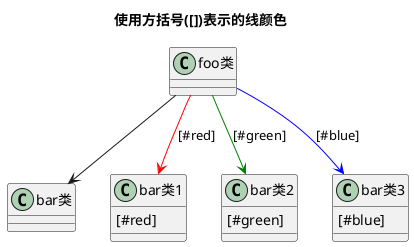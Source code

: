 @startuml
title 使用方括号([])表示的线颜色
class foo类
class bar类
bar类1 : [#red]
bar类2 : [#green]
bar类3 : [#blue]

foo类 --> bar类
foo类 -[#red]-> bar类1     : [#red]
foo类 -[#green]-> bar类2   : [#green]
foo类 -[#blue]-> bar类3    : [#blue]
'foo类 -[#blue;#yellow;#green]-> bar类4


newpage
class foo类
foo类 --> bar类 : 默认
foo类 --> bar类1 #line:red;line.bold;text:red  : 红色粗线
foo类 --> bar类2 #green;line.dashed;text:green : 绿色断线
foo类 --> bar类3 #blue;line.dotted;text:blue   : 蓝色点线

newpage

abstract   抽象类
annotation 注解     #pink ##[bold]red
class      类      #palegreen ##[dashed]green
interface  接口    #aliceblue ##[dotted]blue
newpage

abstract   抽象类
annotation 注解     #pink;line:red;line.bold;text:red
class      类      #palegreen;line:green;line.dashed;text:green
interface  接口    #aliceblue;line:blue;line.dotted;text:blue

newpage
title 渐变色
class bar类 #line:green;back:lightblue
class bar类2 #lightblue;line:green

class Foo类1 #back:red;line:00FFFF
class Foo类Dashed #line.dashed:blue
class Foo类Dotted #line.dotted:blue
class Foo类Bold #line.bold
class Demo类1 #back:lightgreen|yellow;header:blue/red



@enduml
